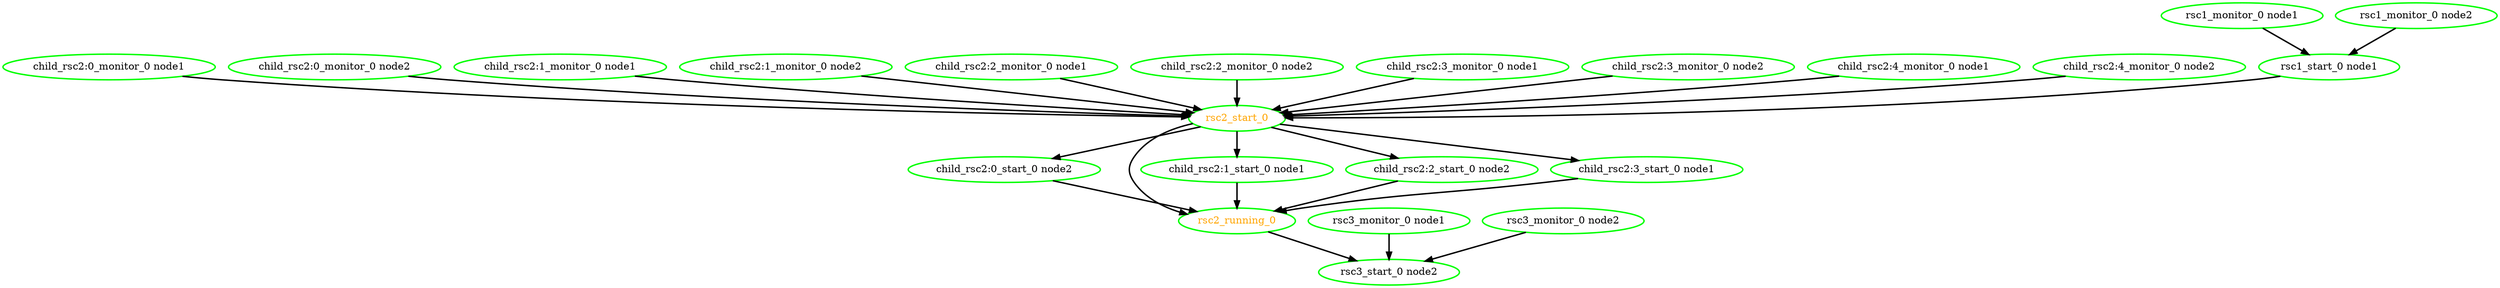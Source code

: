  digraph "g" {
"child_rsc2:0_monitor_0 node1" -> "rsc2_start_0" [ style = bold]
"child_rsc2:0_monitor_0 node1" [ style=bold color="green" fontcolor="black" ]
"child_rsc2:0_monitor_0 node2" -> "rsc2_start_0" [ style = bold]
"child_rsc2:0_monitor_0 node2" [ style=bold color="green" fontcolor="black" ]
"child_rsc2:0_start_0 node2" -> "rsc2_running_0" [ style = bold]
"child_rsc2:0_start_0 node2" [ style=bold color="green" fontcolor="black" ]
"child_rsc2:1_monitor_0 node1" -> "rsc2_start_0" [ style = bold]
"child_rsc2:1_monitor_0 node1" [ style=bold color="green" fontcolor="black" ]
"child_rsc2:1_monitor_0 node2" -> "rsc2_start_0" [ style = bold]
"child_rsc2:1_monitor_0 node2" [ style=bold color="green" fontcolor="black" ]
"child_rsc2:1_start_0 node1" -> "rsc2_running_0" [ style = bold]
"child_rsc2:1_start_0 node1" [ style=bold color="green" fontcolor="black" ]
"child_rsc2:2_monitor_0 node1" -> "rsc2_start_0" [ style = bold]
"child_rsc2:2_monitor_0 node1" [ style=bold color="green" fontcolor="black" ]
"child_rsc2:2_monitor_0 node2" -> "rsc2_start_0" [ style = bold]
"child_rsc2:2_monitor_0 node2" [ style=bold color="green" fontcolor="black" ]
"child_rsc2:2_start_0 node2" -> "rsc2_running_0" [ style = bold]
"child_rsc2:2_start_0 node2" [ style=bold color="green" fontcolor="black" ]
"child_rsc2:3_monitor_0 node1" -> "rsc2_start_0" [ style = bold]
"child_rsc2:3_monitor_0 node1" [ style=bold color="green" fontcolor="black" ]
"child_rsc2:3_monitor_0 node2" -> "rsc2_start_0" [ style = bold]
"child_rsc2:3_monitor_0 node2" [ style=bold color="green" fontcolor="black" ]
"child_rsc2:3_start_0 node1" -> "rsc2_running_0" [ style = bold]
"child_rsc2:3_start_0 node1" [ style=bold color="green" fontcolor="black" ]
"child_rsc2:4_monitor_0 node1" -> "rsc2_start_0" [ style = bold]
"child_rsc2:4_monitor_0 node1" [ style=bold color="green" fontcolor="black" ]
"child_rsc2:4_monitor_0 node2" -> "rsc2_start_0" [ style = bold]
"child_rsc2:4_monitor_0 node2" [ style=bold color="green" fontcolor="black" ]
"rsc1_monitor_0 node1" -> "rsc1_start_0 node1" [ style = bold]
"rsc1_monitor_0 node1" [ style=bold color="green" fontcolor="black" ]
"rsc1_monitor_0 node2" -> "rsc1_start_0 node1" [ style = bold]
"rsc1_monitor_0 node2" [ style=bold color="green" fontcolor="black" ]
"rsc1_start_0 node1" -> "rsc2_start_0" [ style = bold]
"rsc1_start_0 node1" [ style=bold color="green" fontcolor="black" ]
"rsc2_running_0" -> "rsc3_start_0 node2" [ style = bold]
"rsc2_running_0" [ style=bold color="green" fontcolor="orange" ]
"rsc2_start_0" -> "child_rsc2:0_start_0 node2" [ style = bold]
"rsc2_start_0" -> "child_rsc2:1_start_0 node1" [ style = bold]
"rsc2_start_0" -> "child_rsc2:2_start_0 node2" [ style = bold]
"rsc2_start_0" -> "child_rsc2:3_start_0 node1" [ style = bold]
"rsc2_start_0" -> "rsc2_running_0" [ style = bold]
"rsc2_start_0" [ style=bold color="green" fontcolor="orange" ]
"rsc3_monitor_0 node1" -> "rsc3_start_0 node2" [ style = bold]
"rsc3_monitor_0 node1" [ style=bold color="green" fontcolor="black" ]
"rsc3_monitor_0 node2" -> "rsc3_start_0 node2" [ style = bold]
"rsc3_monitor_0 node2" [ style=bold color="green" fontcolor="black" ]
"rsc3_start_0 node2" [ style=bold color="green" fontcolor="black" ]
}
